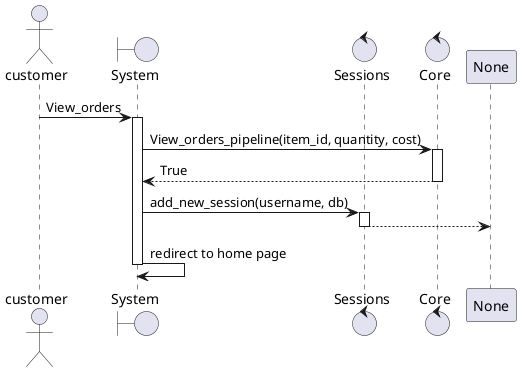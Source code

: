 @startuml view_orders
actor customer
boundary "System" as system
control "Sessions" as sessions
control "Core" as core
customer -> system: View_orders
activate system 
system -> core: View_orders_pipeline(item_id, quantity, cost)
activate core 
core --> system: True 
deactivate core 
system -> sessions: add_new_session(username, db)
activate sessions
sessions --> None
deactivate sessions
system -> system: redirect to home page 
deactivate system 
@enduml